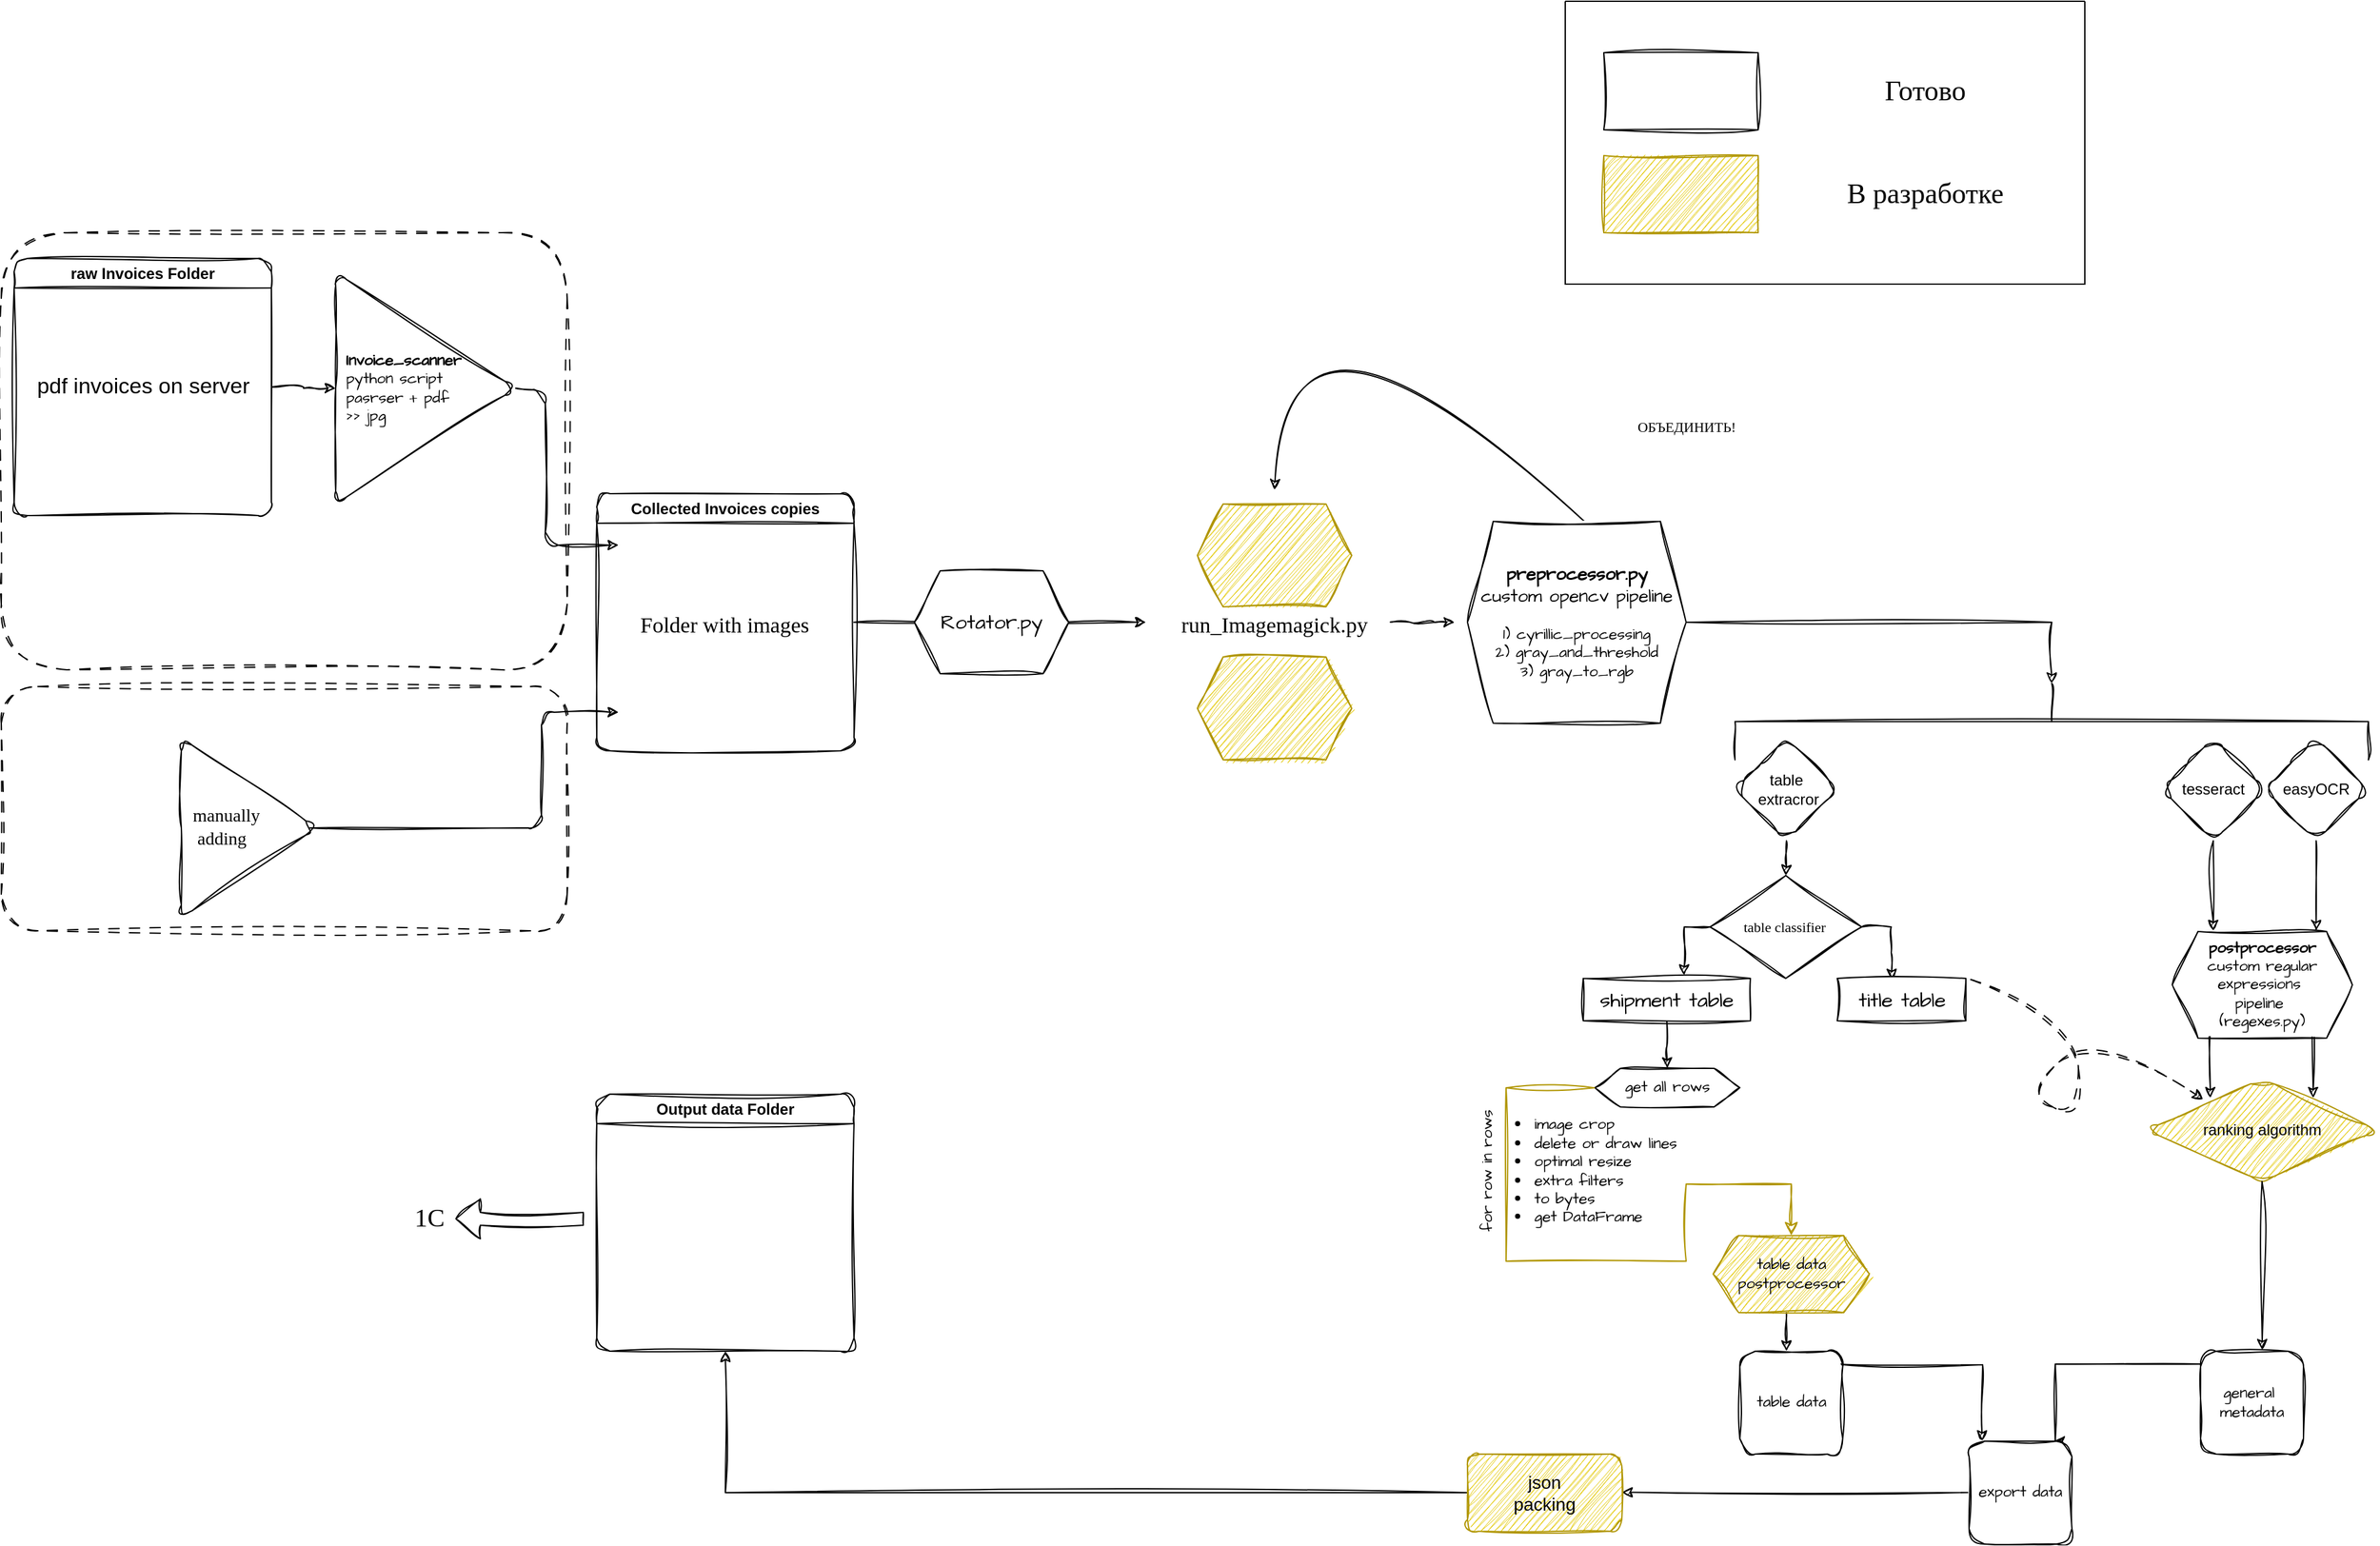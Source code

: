 <mxfile version="24.3.1" type="github">
  <diagram name="Page-1" id="c7488fd3-1785-93aa-aadb-54a6760d102a">
    <mxGraphModel dx="2868" dy="1544" grid="1" gridSize="10" guides="1" tooltips="1" connect="1" arrows="1" fold="1" page="0" pageScale="1" pageWidth="1654" pageHeight="1169" background="none" math="0" shadow="0">
      <root>
        <mxCell id="0" />
        <mxCell id="1" parent="0" />
        <mxCell id="GTfroQxpnJa_PzreMQO0-43" value="&lt;ul&gt;&lt;li&gt;image crop&lt;/li&gt;&lt;li&gt;delete or draw lines&lt;/li&gt;&lt;li&gt;optimal resize&lt;/li&gt;&lt;li&gt;extra filters&lt;/li&gt;&lt;li&gt;to bytes&lt;/li&gt;&lt;li&gt;get DataFrame&lt;/li&gt;&lt;/ul&gt;" style="text;html=1;align=left;verticalAlign=middle;whiteSpace=wrap;rounded=0;fontFamily=Architects Daughter;fontSource=https%3A%2F%2Ffonts.googleapis.com%2Fcss%3Ffamily%3DArchitects%2BDaughter;fillColor=none;" parent="1" vertex="1">
          <mxGeometry x="1170" y="860" width="180" height="120" as="geometry" />
        </mxCell>
        <mxCell id="VpYOYdDEtLLiw2a9x_M3-15" value="" style="rounded=1;whiteSpace=wrap;html=1;fillColor=none;dashed=1;dashPattern=8 8;sketch=1;curveFitting=1;jiggle=2;" parent="1" vertex="1">
          <mxGeometry x="20" y="543" width="440" height="190" as="geometry" />
        </mxCell>
        <mxCell id="VpYOYdDEtLLiw2a9x_M3-12" value="" style="rounded=1;whiteSpace=wrap;html=1;fillColor=none;dashed=1;dashPattern=8 8;strokeColor=#000000;sketch=1;curveFitting=1;jiggle=2;" parent="1" vertex="1">
          <mxGeometry x="20" y="190" width="440" height="340" as="geometry" />
        </mxCell>
        <mxCell id="KSi--I2HWIigC96DzlO8-2" value="" style="strokeWidth=2;html=1;shape=mxgraph.flowchart.annotation_1;align=left;pointerEvents=1;rounded=1;sketch=1;curveFitting=1;jiggle=2;" parent="1" vertex="1">
          <mxGeometry x="1320" y="583" height="100" as="geometry" />
        </mxCell>
        <mxCell id="KSi--I2HWIigC96DzlO8-6" value="tesseract" style="rhombus;whiteSpace=wrap;html=1;sketch=1;curveFitting=1;jiggle=2;rounded=1;" parent="1" vertex="1">
          <mxGeometry x="1700" y="583" width="80" height="80" as="geometry" />
        </mxCell>
        <mxCell id="GTfroQxpnJa_PzreMQO0-38" style="edgeStyle=orthogonalEdgeStyle;rounded=0;sketch=1;hachureGap=4;jiggle=2;curveFitting=1;orthogonalLoop=1;jettySize=auto;html=1;fontFamily=Architects Daughter;fontSource=https%3A%2F%2Ffonts.googleapis.com%2Fcss%3Ffamily%3DArchitects%2BDaughter;" parent="1" source="KSi--I2HWIigC96DzlO8-7" target="GTfroQxpnJa_PzreMQO0-3" edge="1">
          <mxGeometry relative="1" as="geometry" />
        </mxCell>
        <mxCell id="KSi--I2HWIigC96DzlO8-7" value="table&lt;div&gt;&amp;nbsp;extracror&lt;/div&gt;" style="rhombus;whiteSpace=wrap;html=1;sketch=1;curveFitting=1;jiggle=2;rounded=1;" parent="1" vertex="1">
          <mxGeometry x="1368" y="583" width="80" height="80" as="geometry" />
        </mxCell>
        <mxCell id="Ns41JhResbCLpQVjSuoQ-3" style="edgeStyle=orthogonalEdgeStyle;rounded=0;sketch=1;hachureGap=4;jiggle=2;curveFitting=1;orthogonalLoop=1;jettySize=auto;html=1;fontFamily=Architects Daughter;fontSource=https%3A%2F%2Ffonts.googleapis.com%2Fcss%3Ffamily%3DArchitects%2BDaughter;exitX=0;exitY=0.5;exitDx=0;exitDy=0;" edge="1" parent="1" source="VpYOYdDEtLLiw2a9x_M3-56" target="KSi--I2HWIigC96DzlO8-9">
          <mxGeometry relative="1" as="geometry">
            <mxPoint x="640" y="1220" as="sourcePoint" />
            <Array as="points">
              <mxPoint x="583" y="1170" />
            </Array>
          </mxGeometry>
        </mxCell>
        <mxCell id="KSi--I2HWIigC96DzlO8-9" value="Output data Folder" style="swimlane;whiteSpace=wrap;html=1;glass=0;shadow=0;sketch=1;curveFitting=1;jiggle=2;rounded=1;" parent="1" vertex="1">
          <mxGeometry x="483" y="860" width="200" height="200" as="geometry" />
        </mxCell>
        <mxCell id="Ns41JhResbCLpQVjSuoQ-15" style="edgeStyle=orthogonalEdgeStyle;rounded=0;sketch=1;hachureGap=4;jiggle=2;curveFitting=1;orthogonalLoop=1;jettySize=auto;html=1;entryX=0;entryY=0.5;entryDx=0;entryDy=0;fontFamily=Architects Daughter;fontSource=https%3A%2F%2Ffonts.googleapis.com%2Fcss%3Ffamily%3DArchitects%2BDaughter;" edge="1" parent="1" source="VpYOYdDEtLLiw2a9x_M3-1" target="Ns41JhResbCLpQVjSuoQ-12">
          <mxGeometry relative="1" as="geometry" />
        </mxCell>
        <mxCell id="VpYOYdDEtLLiw2a9x_M3-1" value="raw Invoices Folder" style="swimlane;whiteSpace=wrap;html=1;sketch=1;curveFitting=1;jiggle=2;rounded=1;" parent="1" vertex="1">
          <mxGeometry x="30" y="210" width="200" height="200" as="geometry" />
        </mxCell>
        <mxCell id="VpYOYdDEtLLiw2a9x_M3-9" value="&lt;font style=&quot;font-size: 17px;&quot;&gt;pdf invoices on server&lt;/font&gt;" style="text;html=1;align=center;verticalAlign=middle;resizable=0;points=[];autosize=1;strokeColor=none;fillColor=none;strokeWidth=4;sketch=1;curveFitting=1;jiggle=2;rounded=1;" parent="VpYOYdDEtLLiw2a9x_M3-1" vertex="1">
          <mxGeometry x="5" y="85" width="190" height="30" as="geometry" />
        </mxCell>
        <mxCell id="VpYOYdDEtLLiw2a9x_M3-4" value="Collected Invoices copies" style="swimlane;whiteSpace=wrap;html=1;sketch=1;curveFitting=1;jiggle=2;rounded=1;shadow=0;gradientColor=none;swimlaneFillColor=none;" parent="1" vertex="1">
          <mxGeometry x="483" y="393" width="200" height="200" as="geometry" />
        </mxCell>
        <mxCell id="VpYOYdDEtLLiw2a9x_M3-2" style="rounded=1;orthogonalLoop=1;jettySize=auto;html=1;sketch=1;curveFitting=1;jiggle=2;exitX=1;exitY=0.5;exitDx=0;exitDy=0;" parent="VpYOYdDEtLLiw2a9x_M3-4" edge="1" source="Ns41JhResbCLpQVjSuoQ-12">
          <mxGeometry relative="1" as="geometry">
            <mxPoint x="17" y="40" as="targetPoint" />
            <mxPoint x="-253" y="-80" as="sourcePoint" />
            <Array as="points">
              <mxPoint x="-40" y="-80" />
              <mxPoint x="-40" y="40" />
            </Array>
          </mxGeometry>
        </mxCell>
        <mxCell id="VpYOYdDEtLLiw2a9x_M3-6" style="edgeStyle=orthogonalEdgeStyle;rounded=1;orthogonalLoop=1;jettySize=auto;html=1;entryX=0;entryY=0.5;entryDx=0;entryDy=0;exitX=1;exitY=0.5;exitDx=0;exitDy=0;sketch=1;curveFitting=1;jiggle=2;" parent="1" source="VpYOYdDEtLLiw2a9x_M3-4" edge="1">
          <mxGeometry relative="1" as="geometry">
            <mxPoint x="910" y="493" as="targetPoint" />
            <mxPoint x="690" y="493" as="sourcePoint" />
            <Array as="points" />
          </mxGeometry>
        </mxCell>
        <mxCell id="VpYOYdDEtLLiw2a9x_M3-19" style="rounded=1;orthogonalLoop=1;jettySize=auto;html=1;sketch=1;curveFitting=1;jiggle=2;" parent="1" edge="1">
          <mxGeometry relative="1" as="geometry">
            <mxPoint x="500" y="563" as="targetPoint" />
            <mxPoint x="260" y="653" as="sourcePoint" />
            <Array as="points">
              <mxPoint x="440" y="653" />
              <mxPoint x="440" y="563" />
            </Array>
          </mxGeometry>
        </mxCell>
        <mxCell id="VpYOYdDEtLLiw2a9x_M3-20" value="&lt;div style=&quot;text-align: center;&quot;&gt;&lt;span style=&quot;font-size: 14px; font-family: &amp;quot;Comic Sans MS&amp;quot;; background-color: initial;&quot;&gt;&amp;nbsp; manually&lt;/span&gt;&lt;/div&gt;&lt;div style=&quot;text-align: center; font-size: 14px;&quot;&gt;&lt;font face=&quot;Comic Sans MS&quot; style=&quot;font-size: 14px;&quot;&gt;adding&lt;/font&gt;&lt;/div&gt;" style="triangle;whiteSpace=wrap;html=1;align=left;sketch=1;curveFitting=1;jiggle=2;rounded=1;" parent="1" vertex="1">
          <mxGeometry x="160" y="583" width="105" height="140" as="geometry" />
        </mxCell>
        <mxCell id="VpYOYdDEtLLiw2a9x_M3-21" value="&lt;span style=&quot;font-size: 17px;&quot;&gt;Folder with images&lt;/span&gt;" style="text;html=1;align=center;verticalAlign=middle;resizable=0;points=[];autosize=1;strokeColor=none;fillColor=none;sketch=1;curveFitting=1;jiggle=2;fontFamily=Comic Sans MS;rounded=1;" parent="1" vertex="1">
          <mxGeometry x="497" y="481" width="170" height="30" as="geometry" />
        </mxCell>
        <mxCell id="VpYOYdDEtLLiw2a9x_M3-25" value="" style="curved=1;endArrow=classic;html=1;rounded=1;exitX=0.5;exitY=0;exitDx=0;exitDy=0;sketch=1;curveFitting=1;jiggle=2;" parent="1" edge="1">
          <mxGeometry width="50" height="50" relative="1" as="geometry">
            <mxPoint x="1260" y="423" as="sourcePoint" />
            <mxPoint x="1010" y="390" as="targetPoint" />
            <Array as="points">
              <mxPoint x="1020" y="193" />
            </Array>
          </mxGeometry>
        </mxCell>
        <mxCell id="VpYOYdDEtLLiw2a9x_M3-26" value="ОБЪЕДИНИТЬ!" style="edgeLabel;html=1;align=center;verticalAlign=middle;resizable=0;points=[];rounded=1;sketch=1;curveFitting=1;jiggle=2;fontFamily=Comic Sans MS;" parent="VpYOYdDEtLLiw2a9x_M3-25" vertex="1" connectable="0">
          <mxGeometry x="0.3" y="81" relative="1" as="geometry">
            <mxPoint x="229" y="132" as="offset" />
          </mxGeometry>
        </mxCell>
        <mxCell id="VpYOYdDEtLLiw2a9x_M3-27" value="easyOCR" style="rhombus;whiteSpace=wrap;html=1;sketch=1;curveFitting=1;jiggle=2;rounded=1;" parent="1" vertex="1">
          <mxGeometry x="1780" y="583" width="80" height="80" as="geometry" />
        </mxCell>
        <mxCell id="VpYOYdDEtLLiw2a9x_M3-34" value="" style="endArrow=classic;html=1;rounded=1;exitX=0.5;exitY=1;exitDx=0;exitDy=0;entryX=0.917;entryY=0;entryDx=0;entryDy=0;entryPerimeter=0;sketch=1;curveFitting=1;jiggle=2;" parent="1" edge="1">
          <mxGeometry width="50" height="50" relative="1" as="geometry">
            <mxPoint x="1739.86" y="663" as="sourcePoint" />
            <mxPoint x="1739.86" y="733" as="targetPoint" />
          </mxGeometry>
        </mxCell>
        <mxCell id="VpYOYdDEtLLiw2a9x_M3-35" value="" style="endArrow=classic;html=1;rounded=1;exitX=0.5;exitY=1;exitDx=0;exitDy=0;entryX=0.917;entryY=0;entryDx=0;entryDy=0;entryPerimeter=0;sketch=1;curveFitting=1;jiggle=2;" parent="1" edge="1">
          <mxGeometry width="50" height="50" relative="1" as="geometry">
            <mxPoint x="1819.83" y="663" as="sourcePoint" />
            <mxPoint x="1819.83" y="733" as="targetPoint" />
          </mxGeometry>
        </mxCell>
        <mxCell id="VpYOYdDEtLLiw2a9x_M3-37" value="ranking algorithm" style="rhombus;whiteSpace=wrap;html=1;sketch=1;curveFitting=1;jiggle=2;rounded=1;fillColor=#e3c800;strokeColor=#B09500;fontColor=#000000;" parent="1" vertex="1">
          <mxGeometry x="1688" y="848" width="180" height="80" as="geometry" />
        </mxCell>
        <mxCell id="VpYOYdDEtLLiw2a9x_M3-39" value="" style="endArrow=classic;html=1;rounded=1;exitX=0.5;exitY=1;exitDx=0;exitDy=0;entryX=0.917;entryY=0;entryDx=0;entryDy=0;entryPerimeter=0;sketch=1;curveFitting=1;jiggle=2;" parent="1" edge="1">
          <mxGeometry width="50" height="50" relative="1" as="geometry">
            <mxPoint x="1737.6" y="793" as="sourcePoint" />
            <mxPoint x="1737.6" y="863" as="targetPoint" />
          </mxGeometry>
        </mxCell>
        <mxCell id="VpYOYdDEtLLiw2a9x_M3-40" value="" style="endArrow=classic;html=1;rounded=1;exitX=0.5;exitY=1;exitDx=0;exitDy=0;entryX=0.917;entryY=0;entryDx=0;entryDy=0;entryPerimeter=0;sketch=1;curveFitting=1;jiggle=2;" parent="1" edge="1">
          <mxGeometry width="50" height="50" relative="1" as="geometry">
            <mxPoint x="1817.57" y="793" as="sourcePoint" />
            <mxPoint x="1817.57" y="863" as="targetPoint" />
          </mxGeometry>
        </mxCell>
        <mxCell id="VpYOYdDEtLLiw2a9x_M3-41" value="" style="strokeWidth=1;html=1;shape=mxgraph.flowchart.annotation_2;align=left;labelPosition=right;pointerEvents=1;rotation=90;sketch=1;curveFitting=1;jiggle=2;rounded=1;" parent="1" vertex="1">
          <mxGeometry x="1584.5" y="324" width="59.5" height="492.5" as="geometry" />
        </mxCell>
        <mxCell id="VpYOYdDEtLLiw2a9x_M3-45" value="" style="endArrow=classic;html=1;rounded=1;exitX=0.5;exitY=1;exitDx=0;exitDy=0;sketch=1;curveFitting=1;jiggle=2;entryX=0.599;entryY=-0.012;entryDx=0;entryDy=0;entryPerimeter=0;" parent="1" target="GTfroQxpnJa_PzreMQO0-26" edge="1">
          <mxGeometry width="50" height="50" relative="1" as="geometry">
            <mxPoint x="1777.76" y="928" as="sourcePoint" />
            <mxPoint x="1778.4" y="1030.24" as="targetPoint" />
          </mxGeometry>
        </mxCell>
        <mxCell id="GTfroQxpnJa_PzreMQO0-13" style="edgeStyle=orthogonalEdgeStyle;rounded=0;sketch=1;hachureGap=4;jiggle=2;curveFitting=1;orthogonalLoop=1;jettySize=auto;html=1;fontFamily=Architects Daughter;fontSource=https%3A%2F%2Ffonts.googleapis.com%2Fcss%3Ffamily%3DArchitects%2BDaughter;" parent="1" edge="1">
          <mxGeometry relative="1" as="geometry">
            <mxPoint x="1616" y="1130" as="targetPoint" />
            <mxPoint x="1730" y="1070" as="sourcePoint" />
            <Array as="points">
              <mxPoint x="1617" y="1070" />
              <mxPoint x="1617" y="1130" />
            </Array>
          </mxGeometry>
        </mxCell>
        <mxCell id="GTfroQxpnJa_PzreMQO0-12" style="edgeStyle=orthogonalEdgeStyle;rounded=0;sketch=1;hachureGap=4;jiggle=2;curveFitting=1;orthogonalLoop=1;jettySize=auto;html=1;fontFamily=Architects Daughter;fontSource=https%3A%2F%2Ffonts.googleapis.com%2Fcss%3Ffamily%3DArchitects%2BDaughter;" parent="1" edge="1">
          <mxGeometry relative="1" as="geometry">
            <mxPoint x="1560" y="1130" as="targetPoint" />
            <mxPoint x="1448" y="1070" as="sourcePoint" />
          </mxGeometry>
        </mxCell>
        <mxCell id="GTfroQxpnJa_PzreMQO0-21" style="edgeStyle=orthogonalEdgeStyle;rounded=0;sketch=1;hachureGap=4;jiggle=2;curveFitting=1;orthogonalLoop=1;jettySize=auto;html=1;fontFamily=Architects Daughter;fontSource=https%3A%2F%2Ffonts.googleapis.com%2Fcss%3Ffamily%3DArchitects%2BDaughter;" parent="1" edge="1">
          <mxGeometry relative="1" as="geometry">
            <mxPoint x="1408" y="1060" as="targetPoint" />
            <mxPoint x="1408" y="1030" as="sourcePoint" />
          </mxGeometry>
        </mxCell>
        <mxCell id="VpYOYdDEtLLiw2a9x_M3-52" value="" style="curved=1;endArrow=classic;html=1;rounded=1;dashed=1;dashPattern=8 8;sketch=1;curveFitting=1;jiggle=2;exitX=1.038;exitY=0.027;exitDx=0;exitDy=0;exitPerimeter=0;" parent="1" source="GTfroQxpnJa_PzreMQO0-15" edge="1">
          <mxGeometry width="50" height="50" relative="1" as="geometry">
            <mxPoint x="1523.64" y="766.3" as="sourcePoint" />
            <mxPoint x="1731.996" y="864.046" as="targetPoint" />
            <Array as="points">
              <mxPoint x="1630" y="800" />
              <mxPoint x="1640" y="880" />
              <mxPoint x="1590" y="860" />
              <mxPoint x="1650" y="810" />
            </Array>
          </mxGeometry>
        </mxCell>
        <mxCell id="ee2bxVm5gqBotVg-x3W--1" value="" style="shape=hexagon;perimeter=hexagonPerimeter2;whiteSpace=wrap;html=1;fixedSize=1;sketch=1;hachureGap=4;jiggle=2;curveFitting=1;fontFamily=Architects Daughter;fontSource=https%3A%2F%2Ffonts.googleapis.com%2Fcss%3Ffamily%3DArchitects%2BDaughter;fillColor=#e3c800;strokeColor=#B09500;fontColor=#000000;" parent="1" vertex="1">
          <mxGeometry x="950" y="520" width="120" height="80" as="geometry" />
        </mxCell>
        <mxCell id="ee2bxVm5gqBotVg-x3W--2" value="" style="shape=hexagon;perimeter=hexagonPerimeter2;whiteSpace=wrap;html=1;fixedSize=1;sketch=1;hachureGap=4;jiggle=2;curveFitting=1;fontFamily=Architects Daughter;fontSource=https%3A%2F%2Ffonts.googleapis.com%2Fcss%3Ffamily%3DArchitects%2BDaughter;fillColor=#e3c800;strokeColor=#B09500;fontColor=#000000;" parent="1" vertex="1">
          <mxGeometry x="950" y="401" width="120" height="80" as="geometry" />
        </mxCell>
        <mxCell id="GTfroQxpnJa_PzreMQO0-14" style="edgeStyle=orthogonalEdgeStyle;rounded=0;sketch=1;hachureGap=4;jiggle=2;curveFitting=1;orthogonalLoop=1;jettySize=auto;html=1;fontFamily=Architects Daughter;fontSource=https%3A%2F%2Ffonts.googleapis.com%2Fcss%3Ffamily%3DArchitects%2BDaughter;" parent="1" edge="1">
          <mxGeometry relative="1" as="geometry">
            <mxPoint x="1280" y="1169.74" as="targetPoint" />
            <mxPoint x="1554" y="1169.74" as="sourcePoint" />
          </mxGeometry>
        </mxCell>
        <mxCell id="VpYOYdDEtLLiw2a9x_M3-56" value="&lt;font style=&quot;font-size: 14px;&quot;&gt;json&lt;/font&gt;&lt;div style=&quot;font-size: 14px;&quot;&gt;&lt;font style=&quot;font-size: 14px;&quot;&gt;packing&lt;/font&gt;&lt;/div&gt;" style="rounded=1;whiteSpace=wrap;html=1;sketch=1;curveFitting=1;jiggle=2;fillColor=#e3c800;strokeColor=#B09500;fontColor=#000000;" parent="1" vertex="1">
          <mxGeometry x="1160" y="1140" width="120" height="60" as="geometry" />
        </mxCell>
        <mxCell id="yi8b2JgrU4voAHYfUrAc-2" value="" style="shape=flexArrow;endArrow=classic;html=1;rounded=0;sketch=1;curveFitting=1;jiggle=2;" parent="1" edge="1">
          <mxGeometry width="50" height="50" relative="1" as="geometry">
            <mxPoint x="473" y="957" as="sourcePoint" />
            <mxPoint x="373" y="957" as="targetPoint" />
          </mxGeometry>
        </mxCell>
        <mxCell id="yi8b2JgrU4voAHYfUrAc-3" value="&lt;font style=&quot;font-size: 20px;&quot; face=&quot;Comic Sans MS&quot;&gt;1С&lt;/font&gt;" style="text;html=1;align=center;verticalAlign=middle;whiteSpace=wrap;rounded=0;sketch=1;curveFitting=1;jiggle=2;" parent="1" vertex="1">
          <mxGeometry x="323" y="940" width="60" height="30" as="geometry" />
        </mxCell>
        <mxCell id="yi8b2JgrU4voAHYfUrAc-4" value="" style="rounded=0;whiteSpace=wrap;html=1;sketch=1;curveFitting=1;jiggle=2;" parent="1" vertex="1">
          <mxGeometry x="1266" y="50" width="120" height="60" as="geometry" />
        </mxCell>
        <mxCell id="yi8b2JgrU4voAHYfUrAc-5" value="" style="rounded=0;whiteSpace=wrap;html=1;sketch=1;curveFitting=1;jiggle=2;fillColor=#e3c800;strokeColor=#B09500;fontColor=#000000;" parent="1" vertex="1">
          <mxGeometry x="1266" y="130" width="120" height="60" as="geometry" />
        </mxCell>
        <mxCell id="yi8b2JgrU4voAHYfUrAc-7" value="&lt;span style=&quot;font-size: 22px;&quot;&gt;&lt;font face=&quot;Comic Sans MS&quot;&gt;Готово&lt;/font&gt;&lt;/span&gt;" style="text;html=1;align=center;verticalAlign=middle;whiteSpace=wrap;rounded=0;" parent="1" vertex="1">
          <mxGeometry x="1416" y="65" width="200" height="30" as="geometry" />
        </mxCell>
        <mxCell id="yi8b2JgrU4voAHYfUrAc-8" value="&lt;span style=&quot;font-size: 22px;&quot;&gt;&lt;font face=&quot;Comic Sans MS&quot;&gt;В разработке&lt;/font&gt;&lt;/span&gt;" style="text;html=1;align=center;verticalAlign=middle;whiteSpace=wrap;rounded=0;" parent="1" vertex="1">
          <mxGeometry x="1416" y="145" width="200" height="30" as="geometry" />
        </mxCell>
        <mxCell id="yi8b2JgrU4voAHYfUrAc-9" value="" style="swimlane;startSize=0;" parent="1" vertex="1">
          <mxGeometry x="1236" y="10" width="404" height="220" as="geometry" />
        </mxCell>
        <mxCell id="yi8b2JgrU4voAHYfUrAc-10" value="&lt;font style=&quot;font-size: 17px;&quot; face=&quot;Comic Sans MS&quot;&gt;run_Imagemagick.py&lt;/font&gt;" style="text;html=1;align=center;verticalAlign=middle;whiteSpace=wrap;rounded=0;" parent="1" vertex="1">
          <mxGeometry x="910" y="481" width="200" height="30" as="geometry" />
        </mxCell>
        <mxCell id="GTfroQxpnJa_PzreMQO0-18" style="edgeStyle=orthogonalEdgeStyle;rounded=0;sketch=1;hachureGap=4;jiggle=2;curveFitting=1;orthogonalLoop=1;jettySize=auto;html=1;fontFamily=Architects Daughter;fontSource=https%3A%2F%2Ffonts.googleapis.com%2Fcss%3Ffamily%3DArchitects%2BDaughter;" parent="1" source="GTfroQxpnJa_PzreMQO0-3" edge="1">
          <mxGeometry relative="1" as="geometry">
            <mxPoint x="1328.5" y="767" as="targetPoint" />
          </mxGeometry>
        </mxCell>
        <mxCell id="GTfroQxpnJa_PzreMQO0-19" style="edgeStyle=orthogonalEdgeStyle;rounded=0;sketch=1;hachureGap=4;jiggle=2;curveFitting=1;orthogonalLoop=1;jettySize=auto;html=1;fontFamily=Architects Daughter;fontSource=https%3A%2F%2Ffonts.googleapis.com%2Fcss%3Ffamily%3DArchitects%2BDaughter;entryX=0.424;entryY=0.032;entryDx=0;entryDy=0;entryPerimeter=0;" parent="1" source="GTfroQxpnJa_PzreMQO0-3" target="GTfroQxpnJa_PzreMQO0-15" edge="1">
          <mxGeometry relative="1" as="geometry">
            <mxPoint x="1489.5" y="777" as="targetPoint" />
            <Array as="points">
              <mxPoint x="1489.5" y="730" />
              <mxPoint x="1489.5" y="750" />
              <mxPoint x="1489.5" y="750" />
            </Array>
          </mxGeometry>
        </mxCell>
        <mxCell id="GTfroQxpnJa_PzreMQO0-3" value="&lt;font style=&quot;font-size: 11px;&quot; face=&quot;Comic Sans MS&quot;&gt;table classifier&amp;nbsp;&lt;/font&gt;" style="rhombus;whiteSpace=wrap;html=1;sketch=1;curveFitting=1;jiggle=2;" parent="1" vertex="1">
          <mxGeometry x="1348.5" y="690" width="118" height="80" as="geometry" />
        </mxCell>
        <mxCell id="GTfroQxpnJa_PzreMQO0-15" value="&lt;font style=&quot;font-size: 16px;&quot;&gt;title&amp;nbsp;&lt;/font&gt;&lt;span style=&quot;font-size: 16px; background-color: initial;&quot;&gt;table&lt;/span&gt;" style="rounded=0;whiteSpace=wrap;html=1;sketch=1;hachureGap=4;jiggle=2;curveFitting=1;fontFamily=Architects Daughter;fontSource=https%3A%2F%2Ffonts.googleapis.com%2Fcss%3Ffamily%3DArchitects%2BDaughter;align=center;" parent="1" vertex="1">
          <mxGeometry x="1447.5" y="770" width="100" height="33" as="geometry" />
        </mxCell>
        <mxCell id="GTfroQxpnJa_PzreMQO0-39" style="edgeStyle=orthogonalEdgeStyle;rounded=0;sketch=1;hachureGap=4;jiggle=2;curveFitting=1;orthogonalLoop=1;jettySize=auto;html=1;entryX=0.5;entryY=0;entryDx=0;entryDy=0;fontFamily=Architects Daughter;fontSource=https%3A%2F%2Ffonts.googleapis.com%2Fcss%3Ffamily%3DArchitects%2BDaughter;" parent="1" source="GTfroQxpnJa_PzreMQO0-16" target="GTfroQxpnJa_PzreMQO0-27" edge="1">
          <mxGeometry relative="1" as="geometry" />
        </mxCell>
        <mxCell id="GTfroQxpnJa_PzreMQO0-16" value="&lt;font style=&quot;font-size: 16px;&quot;&gt;shipment&amp;nbsp;&lt;/font&gt;&lt;span style=&quot;background-color: initial; font-size: 16px;&quot;&gt;table&lt;/span&gt;" style="rounded=0;whiteSpace=wrap;html=1;sketch=1;hachureGap=4;jiggle=2;curveFitting=1;fontFamily=Architects Daughter;fontSource=https%3A%2F%2Ffonts.googleapis.com%2Fcss%3Ffamily%3DArchitects%2BDaughter;align=center;" parent="1" vertex="1">
          <mxGeometry x="1250" y="770" width="130" height="33" as="geometry" />
        </mxCell>
        <mxCell id="GTfroQxpnJa_PzreMQO0-24" value="export data" style="whiteSpace=wrap;html=1;aspect=fixed;sketch=1;hachureGap=4;jiggle=2;curveFitting=1;fontFamily=Architects Daughter;fontSource=https%3A%2F%2Ffonts.googleapis.com%2Fcss%3Ffamily%3DArchitects%2BDaughter;rounded=1;" parent="1" vertex="1">
          <mxGeometry x="1550" y="1130" width="80" height="80" as="geometry" />
        </mxCell>
        <mxCell id="GTfroQxpnJa_PzreMQO0-25" value="table data" style="whiteSpace=wrap;html=1;aspect=fixed;sketch=1;hachureGap=4;jiggle=2;curveFitting=1;fontFamily=Architects Daughter;fontSource=https%3A%2F%2Ffonts.googleapis.com%2Fcss%3Ffamily%3DArchitects%2BDaughter;rounded=1;" parent="1" vertex="1">
          <mxGeometry x="1371.75" y="1060" width="80" height="80" as="geometry" />
        </mxCell>
        <mxCell id="GTfroQxpnJa_PzreMQO0-26" value="general&amp;nbsp;&lt;div&gt;metadata&lt;/div&gt;" style="whiteSpace=wrap;html=1;aspect=fixed;sketch=1;hachureGap=4;jiggle=2;curveFitting=1;fontFamily=Architects Daughter;fontSource=https%3A%2F%2Ffonts.googleapis.com%2Fcss%3Ffamily%3DArchitects%2BDaughter;rounded=1;" parent="1" vertex="1">
          <mxGeometry x="1730" y="1060" width="80" height="80" as="geometry" />
        </mxCell>
        <mxCell id="GTfroQxpnJa_PzreMQO0-27" value="get all rows" style="shape=hexagon;perimeter=hexagonPerimeter2;whiteSpace=wrap;html=1;fixedSize=1;sketch=1;hachureGap=4;jiggle=2;curveFitting=1;fontFamily=Architects Daughter;fontSource=https%3A%2F%2Ffonts.googleapis.com%2Fcss%3Ffamily%3DArchitects%2BDaughter;" parent="1" vertex="1">
          <mxGeometry x="1259" y="840" width="112.75" height="30" as="geometry" />
        </mxCell>
        <mxCell id="GTfroQxpnJa_PzreMQO0-42" value="for row in rows" style="text;html=1;align=center;verticalAlign=middle;resizable=0;points=[];autosize=1;strokeColor=none;fillColor=none;fontFamily=Architects Daughter;fontSource=https%3A%2F%2Ffonts.googleapis.com%2Fcss%3Ffamily%3DArchitects%2BDaughter;rotation=-90;" parent="1" vertex="1">
          <mxGeometry x="1116" y="905" width="120" height="30" as="geometry" />
        </mxCell>
        <mxCell id="GTfroQxpnJa_PzreMQO0-48" value="" style="edgeStyle=segmentEdgeStyle;endArrow=classic;html=1;curved=0;rounded=0;endSize=8;startSize=8;sourcePerimeterSpacing=0;targetPerimeterSpacing=0;sketch=1;hachureGap=4;jiggle=2;curveFitting=1;fontFamily=Architects Daughter;fontSource=https%3A%2F%2Ffonts.googleapis.com%2Fcss%3Ffamily%3DArchitects%2BDaughter;exitX=-0.003;exitY=0.503;exitDx=0;exitDy=0;exitPerimeter=0;entryX=0.5;entryY=0;entryDx=0;entryDy=0;fillColor=#e3c800;strokeColor=#B09500;" parent="1" source="GTfroQxpnJa_PzreMQO0-27" edge="1">
          <mxGeometry width="100" relative="1" as="geometry">
            <mxPoint x="1250" y="850" as="sourcePoint" />
            <mxPoint x="1411.75" y="970" as="targetPoint" />
            <Array as="points">
              <mxPoint x="1190" y="855" />
              <mxPoint x="1190" y="990" />
              <mxPoint x="1330" y="990" />
              <mxPoint x="1330" y="930" />
              <mxPoint x="1412" y="930" />
            </Array>
          </mxGeometry>
        </mxCell>
        <mxCell id="Ns41JhResbCLpQVjSuoQ-7" value="&lt;font style=&quot;font-size: 16px;&quot;&gt;Rotator.py&lt;/font&gt;" style="shape=hexagon;perimeter=hexagonPerimeter2;whiteSpace=wrap;html=1;fixedSize=1;sketch=1;hachureGap=4;jiggle=2;curveFitting=1;fontFamily=Architects Daughter;fontSource=https%3A%2F%2Ffonts.googleapis.com%2Fcss%3Ffamily%3DArchitects%2BDaughter;" vertex="1" parent="1">
          <mxGeometry x="730" y="453" width="120" height="80" as="geometry" />
        </mxCell>
        <mxCell id="Ns41JhResbCLpQVjSuoQ-8" value="&lt;font style=&quot;font-size: 14px;&quot;&gt;&lt;b&gt;preprocessor.py&lt;/b&gt;&lt;/font&gt;&lt;div style=&quot;font-size: 14px;&quot;&gt;custom opencv pipeline&lt;/div&gt;&lt;div&gt;&lt;br&gt;&lt;/div&gt;&lt;div&gt;1) cyrillic_processing&lt;/div&gt;&lt;div&gt;2) gray_and_threshold&lt;/div&gt;&lt;div&gt;3) gray_to_rgb&lt;/div&gt;" style="shape=hexagon;perimeter=hexagonPerimeter2;whiteSpace=wrap;html=1;fixedSize=1;sketch=1;hachureGap=4;jiggle=2;curveFitting=1;fontFamily=Architects Daughter;fontSource=https%3A%2F%2Ffonts.googleapis.com%2Fcss%3Ffamily%3DArchitects%2BDaughter;" vertex="1" parent="1">
          <mxGeometry x="1160" y="414.5" width="170" height="157" as="geometry" />
        </mxCell>
        <mxCell id="VpYOYdDEtLLiw2a9x_M3-43" value="" style="endArrow=classic;html=1;rounded=1;edgeStyle=elbowEdgeStyle;sketch=1;curveFitting=1;jiggle=2;entryX=0;entryY=0.5;entryDx=0;entryDy=0;" parent="1" edge="1">
          <mxGeometry width="50" height="50" relative="1" as="geometry">
            <mxPoint x="1100" y="492.88" as="sourcePoint" />
            <mxPoint x="1150" y="493.12" as="targetPoint" />
            <Array as="points" />
          </mxGeometry>
        </mxCell>
        <mxCell id="Ns41JhResbCLpQVjSuoQ-9" style="edgeStyle=orthogonalEdgeStyle;rounded=0;sketch=1;hachureGap=4;jiggle=2;curveFitting=1;orthogonalLoop=1;jettySize=auto;html=1;entryX=0;entryY=0.5;entryDx=0;entryDy=0;entryPerimeter=0;fontFamily=Architects Daughter;fontSource=https%3A%2F%2Ffonts.googleapis.com%2Fcss%3Ffamily%3DArchitects%2BDaughter;" edge="1" parent="1" source="Ns41JhResbCLpQVjSuoQ-8" target="VpYOYdDEtLLiw2a9x_M3-41">
          <mxGeometry relative="1" as="geometry" />
        </mxCell>
        <mxCell id="Ns41JhResbCLpQVjSuoQ-10" value="&lt;b&gt;postprocessor&lt;/b&gt;&lt;div&gt;custom regular&lt;/div&gt;&lt;div&gt;expressions&amp;nbsp;&lt;/div&gt;&lt;div&gt;pipeline&amp;nbsp;&lt;/div&gt;&lt;div&gt;(regexes.py)&lt;/div&gt;" style="shape=hexagon;perimeter=hexagonPerimeter2;whiteSpace=wrap;html=1;fixedSize=1;sketch=1;hachureGap=4;jiggle=2;curveFitting=1;fontFamily=Architects Daughter;fontSource=https%3A%2F%2Ffonts.googleapis.com%2Fcss%3Ffamily%3DArchitects%2BDaughter;" vertex="1" parent="1">
          <mxGeometry x="1708" y="733.5" width="140" height="83" as="geometry" />
        </mxCell>
        <mxCell id="Ns41JhResbCLpQVjSuoQ-11" value="table data&lt;div&gt;postprocessor&lt;/div&gt;" style="shape=hexagon;perimeter=hexagonPerimeter2;whiteSpace=wrap;html=1;fixedSize=1;sketch=1;hachureGap=4;jiggle=2;curveFitting=1;fontFamily=Architects Daughter;fontSource=https%3A%2F%2Ffonts.googleapis.com%2Fcss%3Ffamily%3DArchitects%2BDaughter;fillColor=#e3c800;fontColor=#000000;strokeColor=#B09500;" vertex="1" parent="1">
          <mxGeometry x="1351" y="970" width="121.5" height="60" as="geometry" />
        </mxCell>
        <mxCell id="Ns41JhResbCLpQVjSuoQ-12" value="&lt;b&gt;Invoice_scanner&lt;/b&gt;&lt;div&gt;python script&lt;/div&gt;&lt;div&gt;pasrser + pdf&lt;/div&gt;&lt;div&gt;&amp;gt;&amp;gt; jpg&lt;/div&gt;" style="triangle;whiteSpace=wrap;html=1;sketch=1;hachureGap=4;jiggle=2;curveFitting=1;fontFamily=Architects Daughter;fontSource=https%3A%2F%2Ffonts.googleapis.com%2Fcss%3Ffamily%3DArchitects%2BDaughter;align=left;spacingLeft=6;rounded=1;" vertex="1" parent="1">
          <mxGeometry x="280" y="221" width="140" height="180" as="geometry" />
        </mxCell>
      </root>
    </mxGraphModel>
  </diagram>
</mxfile>
